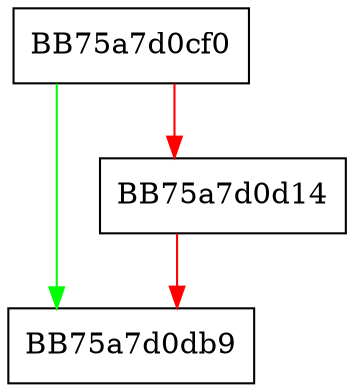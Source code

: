 digraph unwind_recursion {
  node [shape="box"];
  graph [splines=ortho];
  BB75a7d0cf0 -> BB75a7d0db9 [color="green"];
  BB75a7d0cf0 -> BB75a7d0d14 [color="red"];
  BB75a7d0d14 -> BB75a7d0db9 [color="red"];
}